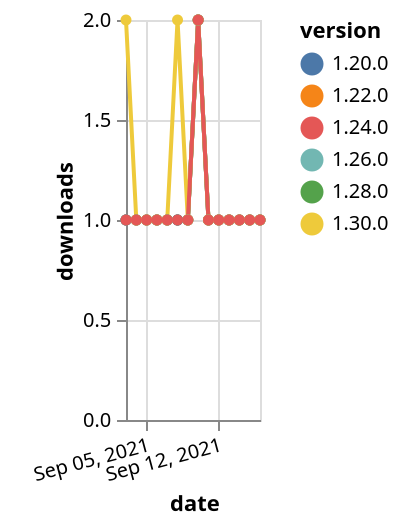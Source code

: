 {"$schema": "https://vega.github.io/schema/vega-lite/v5.json", "description": "A simple bar chart with embedded data.", "data": {"values": [{"date": "2021-09-03", "total": 179, "delta": 1, "version": "1.22.0"}, {"date": "2021-09-04", "total": 180, "delta": 1, "version": "1.22.0"}, {"date": "2021-09-05", "total": 181, "delta": 1, "version": "1.22.0"}, {"date": "2021-09-06", "total": 182, "delta": 1, "version": "1.22.0"}, {"date": "2021-09-07", "total": 183, "delta": 1, "version": "1.22.0"}, {"date": "2021-09-08", "total": 184, "delta": 1, "version": "1.22.0"}, {"date": "2021-09-09", "total": 185, "delta": 1, "version": "1.22.0"}, {"date": "2021-09-10", "total": 187, "delta": 2, "version": "1.22.0"}, {"date": "2021-09-11", "total": 188, "delta": 1, "version": "1.22.0"}, {"date": "2021-09-12", "total": 189, "delta": 1, "version": "1.22.0"}, {"date": "2021-09-13", "total": 190, "delta": 1, "version": "1.22.0"}, {"date": "2021-09-14", "total": 191, "delta": 1, "version": "1.22.0"}, {"date": "2021-09-15", "total": 192, "delta": 1, "version": "1.22.0"}, {"date": "2021-09-16", "total": 193, "delta": 1, "version": "1.22.0"}, {"date": "2021-09-03", "total": 164, "delta": 1, "version": "1.28.0"}, {"date": "2021-09-04", "total": 165, "delta": 1, "version": "1.28.0"}, {"date": "2021-09-05", "total": 166, "delta": 1, "version": "1.28.0"}, {"date": "2021-09-06", "total": 167, "delta": 1, "version": "1.28.0"}, {"date": "2021-09-07", "total": 168, "delta": 1, "version": "1.28.0"}, {"date": "2021-09-08", "total": 169, "delta": 1, "version": "1.28.0"}, {"date": "2021-09-09", "total": 170, "delta": 1, "version": "1.28.0"}, {"date": "2021-09-10", "total": 172, "delta": 2, "version": "1.28.0"}, {"date": "2021-09-11", "total": 173, "delta": 1, "version": "1.28.0"}, {"date": "2021-09-12", "total": 174, "delta": 1, "version": "1.28.0"}, {"date": "2021-09-13", "total": 175, "delta": 1, "version": "1.28.0"}, {"date": "2021-09-14", "total": 176, "delta": 1, "version": "1.28.0"}, {"date": "2021-09-15", "total": 177, "delta": 1, "version": "1.28.0"}, {"date": "2021-09-16", "total": 178, "delta": 1, "version": "1.28.0"}, {"date": "2021-09-03", "total": 151, "delta": 1, "version": "1.26.0"}, {"date": "2021-09-04", "total": 152, "delta": 1, "version": "1.26.0"}, {"date": "2021-09-05", "total": 153, "delta": 1, "version": "1.26.0"}, {"date": "2021-09-06", "total": 154, "delta": 1, "version": "1.26.0"}, {"date": "2021-09-07", "total": 155, "delta": 1, "version": "1.26.0"}, {"date": "2021-09-08", "total": 156, "delta": 1, "version": "1.26.0"}, {"date": "2021-09-09", "total": 157, "delta": 1, "version": "1.26.0"}, {"date": "2021-09-10", "total": 159, "delta": 2, "version": "1.26.0"}, {"date": "2021-09-11", "total": 160, "delta": 1, "version": "1.26.0"}, {"date": "2021-09-12", "total": 161, "delta": 1, "version": "1.26.0"}, {"date": "2021-09-13", "total": 162, "delta": 1, "version": "1.26.0"}, {"date": "2021-09-14", "total": 163, "delta": 1, "version": "1.26.0"}, {"date": "2021-09-15", "total": 164, "delta": 1, "version": "1.26.0"}, {"date": "2021-09-16", "total": 165, "delta": 1, "version": "1.26.0"}, {"date": "2021-09-03", "total": 219, "delta": 1, "version": "1.20.0"}, {"date": "2021-09-04", "total": 220, "delta": 1, "version": "1.20.0"}, {"date": "2021-09-05", "total": 221, "delta": 1, "version": "1.20.0"}, {"date": "2021-09-06", "total": 222, "delta": 1, "version": "1.20.0"}, {"date": "2021-09-07", "total": 223, "delta": 1, "version": "1.20.0"}, {"date": "2021-09-08", "total": 224, "delta": 1, "version": "1.20.0"}, {"date": "2021-09-09", "total": 225, "delta": 1, "version": "1.20.0"}, {"date": "2021-09-10", "total": 227, "delta": 2, "version": "1.20.0"}, {"date": "2021-09-11", "total": 228, "delta": 1, "version": "1.20.0"}, {"date": "2021-09-12", "total": 229, "delta": 1, "version": "1.20.0"}, {"date": "2021-09-13", "total": 230, "delta": 1, "version": "1.20.0"}, {"date": "2021-09-14", "total": 231, "delta": 1, "version": "1.20.0"}, {"date": "2021-09-15", "total": 232, "delta": 1, "version": "1.20.0"}, {"date": "2021-09-16", "total": 233, "delta": 1, "version": "1.20.0"}, {"date": "2021-09-03", "total": 109, "delta": 2, "version": "1.30.0"}, {"date": "2021-09-04", "total": 110, "delta": 1, "version": "1.30.0"}, {"date": "2021-09-05", "total": 111, "delta": 1, "version": "1.30.0"}, {"date": "2021-09-06", "total": 112, "delta": 1, "version": "1.30.0"}, {"date": "2021-09-07", "total": 113, "delta": 1, "version": "1.30.0"}, {"date": "2021-09-08", "total": 115, "delta": 2, "version": "1.30.0"}, {"date": "2021-09-09", "total": 116, "delta": 1, "version": "1.30.0"}, {"date": "2021-09-10", "total": 118, "delta": 2, "version": "1.30.0"}, {"date": "2021-09-11", "total": 119, "delta": 1, "version": "1.30.0"}, {"date": "2021-09-12", "total": 120, "delta": 1, "version": "1.30.0"}, {"date": "2021-09-13", "total": 121, "delta": 1, "version": "1.30.0"}, {"date": "2021-09-14", "total": 122, "delta": 1, "version": "1.30.0"}, {"date": "2021-09-15", "total": 123, "delta": 1, "version": "1.30.0"}, {"date": "2021-09-16", "total": 124, "delta": 1, "version": "1.30.0"}, {"date": "2021-09-03", "total": 166, "delta": 1, "version": "1.24.0"}, {"date": "2021-09-04", "total": 167, "delta": 1, "version": "1.24.0"}, {"date": "2021-09-05", "total": 168, "delta": 1, "version": "1.24.0"}, {"date": "2021-09-06", "total": 169, "delta": 1, "version": "1.24.0"}, {"date": "2021-09-07", "total": 170, "delta": 1, "version": "1.24.0"}, {"date": "2021-09-08", "total": 171, "delta": 1, "version": "1.24.0"}, {"date": "2021-09-09", "total": 172, "delta": 1, "version": "1.24.0"}, {"date": "2021-09-10", "total": 174, "delta": 2, "version": "1.24.0"}, {"date": "2021-09-11", "total": 175, "delta": 1, "version": "1.24.0"}, {"date": "2021-09-12", "total": 176, "delta": 1, "version": "1.24.0"}, {"date": "2021-09-13", "total": 177, "delta": 1, "version": "1.24.0"}, {"date": "2021-09-14", "total": 178, "delta": 1, "version": "1.24.0"}, {"date": "2021-09-15", "total": 179, "delta": 1, "version": "1.24.0"}, {"date": "2021-09-16", "total": 180, "delta": 1, "version": "1.24.0"}]}, "width": "container", "mark": {"type": "line", "point": {"filled": true}}, "encoding": {"x": {"field": "date", "type": "temporal", "timeUnit": "yearmonthdate", "title": "date", "axis": {"labelAngle": -15}}, "y": {"field": "delta", "type": "quantitative", "title": "downloads"}, "color": {"field": "version", "type": "nominal"}, "tooltip": {"field": "delta"}}}